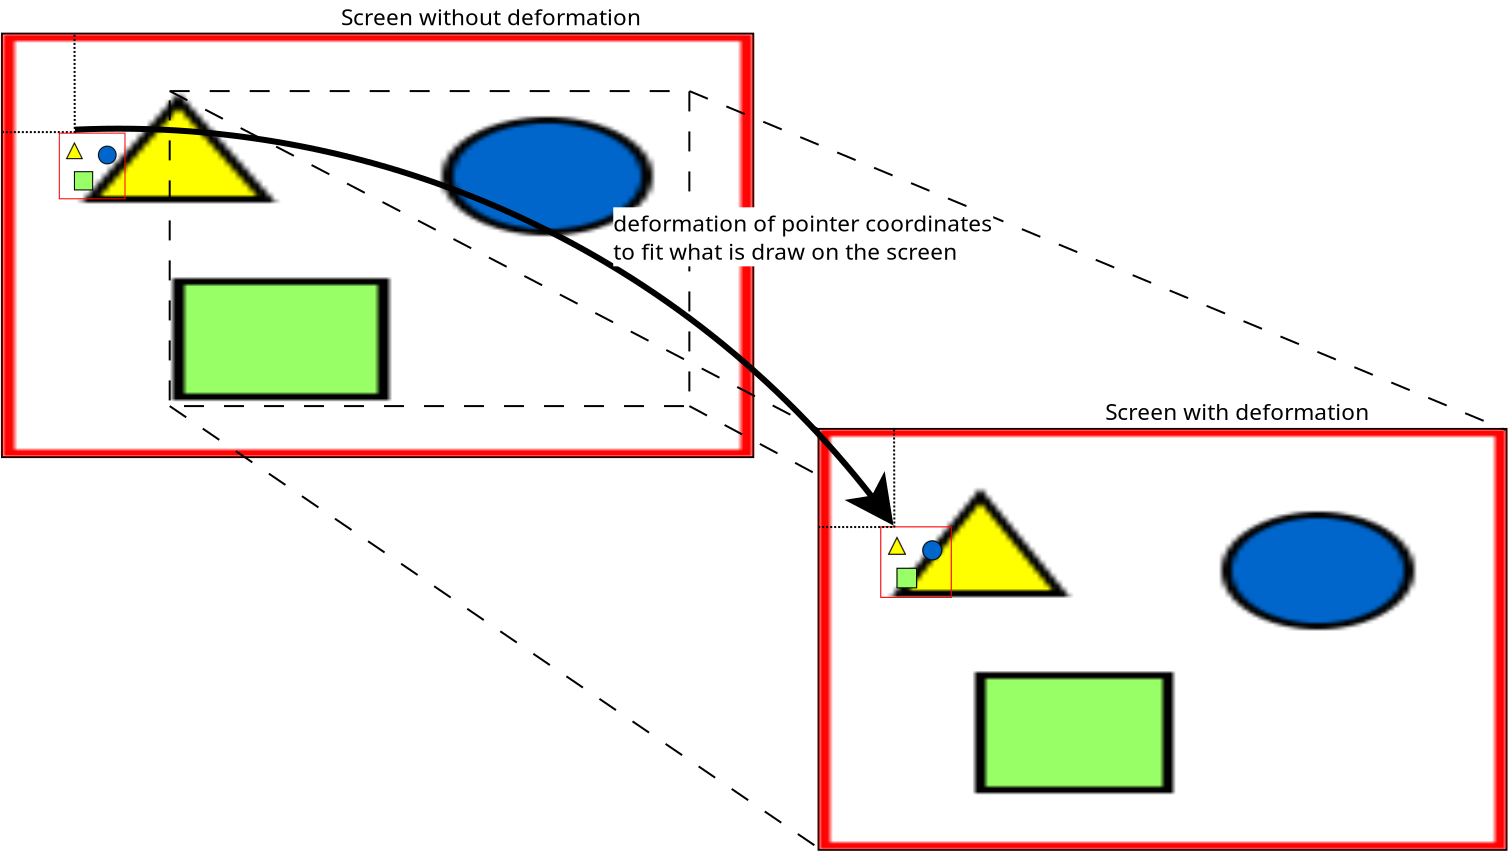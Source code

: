 <?xml version="1.0" encoding="UTF-8"?>
<dia:diagram xmlns:dia="http://www.lysator.liu.se/~alla/dia/">
  <dia:layer name="Background" visible="true" active="true">
    <dia:object type="Standard - Image" version="0" id="O0">
      <dia:attribute name="obj_pos">
        <dia:point val="4.096,44.544"/>
      </dia:attribute>
      <dia:attribute name="obj_bb">
        <dia:rectangle val="4.046,44.495;41.607,65.666"/>
      </dia:attribute>
      <dia:attribute name="elem_corner">
        <dia:point val="4.096,44.544"/>
      </dia:attribute>
      <dia:attribute name="elem_width">
        <dia:real val="37.461"/>
      </dia:attribute>
      <dia:attribute name="elem_height">
        <dia:real val="21.072"/>
      </dia:attribute>
      <dia:attribute name="draw_border">
        <dia:boolean val="true"/>
      </dia:attribute>
      <dia:attribute name="keep_aspect">
        <dia:boolean val="true"/>
      </dia:attribute>
      <dia:attribute name="file">
        <dia:string>#/home/douaille/Pictures/Screenshot.png#</dia:string>
      </dia:attribute>
    </dia:object>
    <dia:object type="Standard - Line" version="0" id="O1">
      <dia:attribute name="obj_pos">
        <dia:point val="7.737,49.417"/>
      </dia:attribute>
      <dia:attribute name="obj_bb">
        <dia:rectangle val="4.032,49.367;7.787,49.467"/>
      </dia:attribute>
      <dia:attribute name="conn_endpoints">
        <dia:point val="7.737,49.417"/>
        <dia:point val="4.082,49.417"/>
      </dia:attribute>
      <dia:attribute name="numcp">
        <dia:int val="1"/>
      </dia:attribute>
      <dia:attribute name="line_style">
        <dia:enum val="4"/>
      </dia:attribute>
    </dia:object>
    <dia:object type="Standard - Line" version="0" id="O2">
      <dia:attribute name="obj_pos">
        <dia:point val="7.683,49.459"/>
      </dia:attribute>
      <dia:attribute name="obj_bb">
        <dia:rectangle val="7.621,44.489;7.734,49.509"/>
      </dia:attribute>
      <dia:attribute name="conn_endpoints">
        <dia:point val="7.683,49.459"/>
        <dia:point val="7.671,44.539"/>
      </dia:attribute>
      <dia:attribute name="numcp">
        <dia:int val="1"/>
      </dia:attribute>
      <dia:attribute name="line_style">
        <dia:enum val="4"/>
      </dia:attribute>
    </dia:object>
    <dia:object type="Standard - Image" version="0" id="O3">
      <dia:attribute name="obj_pos">
        <dia:point val="6.886,49.442"/>
      </dia:attribute>
      <dia:attribute name="obj_bb">
        <dia:rectangle val="6.836,49.392;10.271,52.827"/>
      </dia:attribute>
      <dia:attribute name="elem_corner">
        <dia:point val="6.886,49.442"/>
      </dia:attribute>
      <dia:attribute name="elem_width">
        <dia:real val="3.335"/>
      </dia:attribute>
      <dia:attribute name="elem_height">
        <dia:real val="3.335"/>
      </dia:attribute>
      <dia:attribute name="draw_border">
        <dia:boolean val="false"/>
      </dia:attribute>
      <dia:attribute name="keep_aspect">
        <dia:boolean val="true"/>
      </dia:attribute>
      <dia:attribute name="file">
        <dia:string>#/home/douaille/Pictures/url.png#</dia:string>
      </dia:attribute>
    </dia:object>
    <dia:object type="Standard - Image" version="0" id="O4">
      <dia:attribute name="obj_pos">
        <dia:point val="44.925,64.308"/>
      </dia:attribute>
      <dia:attribute name="obj_bb">
        <dia:rectangle val="44.875,64.258;79.271,85.302"/>
      </dia:attribute>
      <dia:attribute name="elem_corner">
        <dia:point val="44.925,64.308"/>
      </dia:attribute>
      <dia:attribute name="elem_width">
        <dia:real val="34.295"/>
      </dia:attribute>
      <dia:attribute name="elem_height">
        <dia:real val="20.944"/>
      </dia:attribute>
      <dia:attribute name="draw_border">
        <dia:boolean val="true"/>
      </dia:attribute>
      <dia:attribute name="keep_aspect">
        <dia:boolean val="true"/>
      </dia:attribute>
      <dia:attribute name="file">
        <dia:string>#/home/douaille/Pictures/screen2.png#</dia:string>
      </dia:attribute>
    </dia:object>
    <dia:object type="Standard - Box" version="0" id="O5">
      <dia:attribute name="obj_pos">
        <dia:point val="12.431,47.366"/>
      </dia:attribute>
      <dia:attribute name="obj_bb">
        <dia:rectangle val="12.381,47.316;38.465,63.166"/>
      </dia:attribute>
      <dia:attribute name="elem_corner">
        <dia:point val="12.431,47.366"/>
      </dia:attribute>
      <dia:attribute name="elem_width">
        <dia:real val="25.983"/>
      </dia:attribute>
      <dia:attribute name="elem_height">
        <dia:real val="15.75"/>
      </dia:attribute>
      <dia:attribute name="border_width">
        <dia:real val="0.1"/>
      </dia:attribute>
      <dia:attribute name="show_background">
        <dia:boolean val="false"/>
      </dia:attribute>
      <dia:attribute name="line_style">
        <dia:enum val="1"/>
      </dia:attribute>
    </dia:object>
    <dia:object type="Standard - Line" version="0" id="O6">
      <dia:attribute name="obj_pos">
        <dia:point val="12.431,63.116"/>
      </dia:attribute>
      <dia:attribute name="obj_bb">
        <dia:rectangle val="12.362,63.046;44.995,85.322"/>
      </dia:attribute>
      <dia:attribute name="conn_endpoints">
        <dia:point val="12.431,63.116"/>
        <dia:point val="44.925,85.252"/>
      </dia:attribute>
      <dia:attribute name="numcp">
        <dia:int val="1"/>
      </dia:attribute>
      <dia:attribute name="line_style">
        <dia:enum val="1"/>
      </dia:attribute>
      <dia:connections>
        <dia:connection handle="0" to="O5" connection="5"/>
        <dia:connection handle="1" to="O4" connection="5"/>
      </dia:connections>
    </dia:object>
    <dia:object type="Standard - Line" version="0" id="O7">
      <dia:attribute name="obj_pos">
        <dia:point val="12.431,47.366"/>
      </dia:attribute>
      <dia:attribute name="obj_bb">
        <dia:rectangle val="12.364,47.299;44.993,64.376"/>
      </dia:attribute>
      <dia:attribute name="conn_endpoints">
        <dia:point val="12.431,47.366"/>
        <dia:point val="44.925,64.308"/>
      </dia:attribute>
      <dia:attribute name="numcp">
        <dia:int val="1"/>
      </dia:attribute>
      <dia:attribute name="line_style">
        <dia:enum val="1"/>
      </dia:attribute>
      <dia:connections>
        <dia:connection handle="0" to="O5" connection="0"/>
        <dia:connection handle="1" to="O4" connection="0"/>
      </dia:connections>
    </dia:object>
    <dia:object type="Standard - Line" version="0" id="O8">
      <dia:attribute name="obj_pos">
        <dia:point val="38.415,47.366"/>
      </dia:attribute>
      <dia:attribute name="obj_bb">
        <dia:rectangle val="38.349,47.301;79.286,64.373"/>
      </dia:attribute>
      <dia:attribute name="conn_endpoints">
        <dia:point val="38.415,47.366"/>
        <dia:point val="79.221,64.308"/>
      </dia:attribute>
      <dia:attribute name="numcp">
        <dia:int val="1"/>
      </dia:attribute>
      <dia:attribute name="line_style">
        <dia:enum val="1"/>
      </dia:attribute>
      <dia:connections>
        <dia:connection handle="0" to="O5" connection="2"/>
        <dia:connection handle="1" to="O4" connection="2"/>
      </dia:connections>
    </dia:object>
    <dia:object type="Standard - Line" version="0" id="O9">
      <dia:attribute name="obj_pos">
        <dia:point val="38.415,63.116"/>
      </dia:attribute>
      <dia:attribute name="obj_bb">
        <dia:rectangle val="38.347,63.048;44.838,66.595"/>
      </dia:attribute>
      <dia:attribute name="conn_endpoints">
        <dia:point val="38.415,63.116"/>
        <dia:point val="44.771,66.528"/>
      </dia:attribute>
      <dia:attribute name="numcp">
        <dia:int val="1"/>
      </dia:attribute>
      <dia:attribute name="line_style">
        <dia:enum val="1"/>
      </dia:attribute>
      <dia:connections>
        <dia:connection handle="0" to="O5" connection="7"/>
      </dia:connections>
    </dia:object>
    <dia:object type="Standard - Image" version="0" id="O10">
      <dia:attribute name="obj_pos">
        <dia:point val="47.956,69.126"/>
      </dia:attribute>
      <dia:attribute name="obj_bb">
        <dia:rectangle val="47.907,69.076;51.588,72.758"/>
      </dia:attribute>
      <dia:attribute name="elem_corner">
        <dia:point val="47.956,69.126"/>
      </dia:attribute>
      <dia:attribute name="elem_width">
        <dia:real val="3.582"/>
      </dia:attribute>
      <dia:attribute name="elem_height">
        <dia:real val="3.582"/>
      </dia:attribute>
      <dia:attribute name="draw_border">
        <dia:boolean val="false"/>
      </dia:attribute>
      <dia:attribute name="keep_aspect">
        <dia:boolean val="true"/>
      </dia:attribute>
      <dia:attribute name="file">
        <dia:string>#/home/douaille/Pictures/url.png#</dia:string>
      </dia:attribute>
    </dia:object>
    <dia:object type="Standard - Line" version="0" id="O11">
      <dia:attribute name="obj_pos">
        <dia:point val="48.663,69.184"/>
      </dia:attribute>
      <dia:attribute name="obj_bb">
        <dia:rectangle val="48.6,64.214;48.713,69.234"/>
      </dia:attribute>
      <dia:attribute name="conn_endpoints">
        <dia:point val="48.663,69.184"/>
        <dia:point val="48.65,64.264"/>
      </dia:attribute>
      <dia:attribute name="numcp">
        <dia:int val="1"/>
      </dia:attribute>
      <dia:attribute name="line_style">
        <dia:enum val="4"/>
      </dia:attribute>
    </dia:object>
    <dia:object type="Standard - Line" version="0" id="O12">
      <dia:attribute name="obj_pos">
        <dia:point val="48.555,69.164"/>
      </dia:attribute>
      <dia:attribute name="obj_bb">
        <dia:rectangle val="44.85,69.114;48.605,69.214"/>
      </dia:attribute>
      <dia:attribute name="conn_endpoints">
        <dia:point val="48.555,69.164"/>
        <dia:point val="44.9,69.164"/>
      </dia:attribute>
      <dia:attribute name="numcp">
        <dia:int val="1"/>
      </dia:attribute>
      <dia:attribute name="line_style">
        <dia:enum val="4"/>
      </dia:attribute>
    </dia:object>
    <dia:object type="Standard - Arc" version="0" id="O13">
      <dia:attribute name="obj_pos">
        <dia:point val="7.69,49.295"/>
      </dia:attribute>
      <dia:attribute name="obj_bb">
        <dia:rectangle val="7.49,49.095;48.822,69.291"/>
      </dia:attribute>
      <dia:attribute name="conn_endpoints">
        <dia:point val="7.69,49.295"/>
        <dia:point val="48.622,69.091"/>
      </dia:attribute>
      <dia:attribute name="curve_distance">
        <dia:real val="-5.756"/>
      </dia:attribute>
      <dia:attribute name="line_width">
        <dia:real val="0.3"/>
      </dia:attribute>
      <dia:attribute name="end_arrow">
        <dia:enum val="22"/>
      </dia:attribute>
      <dia:attribute name="end_arrow_length">
        <dia:real val="1.8"/>
      </dia:attribute>
      <dia:attribute name="end_arrow_width">
        <dia:real val="1.8"/>
      </dia:attribute>
    </dia:object>
    <dia:object type="Standard - Text" version="1" id="O14">
      <dia:attribute name="obj_pos">
        <dia:point val="20.99,44.069"/>
      </dia:attribute>
      <dia:attribute name="obj_bb">
        <dia:rectangle val="20.99,43.02;36.747,44.337"/>
      </dia:attribute>
      <dia:attribute name="text">
        <dia:composite type="text">
          <dia:attribute name="string">
            <dia:string>#Screen without deformation#</dia:string>
          </dia:attribute>
          <dia:attribute name="font">
            <dia:font family="sans" style="0" name="Helvetica"/>
          </dia:attribute>
          <dia:attribute name="height">
            <dia:real val="1.411"/>
          </dia:attribute>
          <dia:attribute name="pos">
            <dia:point val="20.99,44.069"/>
          </dia:attribute>
          <dia:attribute name="color">
            <dia:color val="#000000"/>
          </dia:attribute>
          <dia:attribute name="alignment">
            <dia:enum val="0"/>
          </dia:attribute>
        </dia:composite>
      </dia:attribute>
      <dia:attribute name="valign">
        <dia:enum val="3"/>
      </dia:attribute>
    </dia:object>
    <dia:object type="Standard - Text" version="1" id="O15">
      <dia:attribute name="obj_pos">
        <dia:point val="59.208,63.809"/>
      </dia:attribute>
      <dia:attribute name="obj_bb">
        <dia:rectangle val="59.208,62.759;73.115,64.077"/>
      </dia:attribute>
      <dia:attribute name="text">
        <dia:composite type="text">
          <dia:attribute name="string">
            <dia:string>#Screen with deformation#</dia:string>
          </dia:attribute>
          <dia:attribute name="font">
            <dia:font family="sans" style="0" name="Helvetica"/>
          </dia:attribute>
          <dia:attribute name="height">
            <dia:real val="1.411"/>
          </dia:attribute>
          <dia:attribute name="pos">
            <dia:point val="59.208,63.809"/>
          </dia:attribute>
          <dia:attribute name="color">
            <dia:color val="#000000"/>
          </dia:attribute>
          <dia:attribute name="alignment">
            <dia:enum val="0"/>
          </dia:attribute>
        </dia:composite>
      </dia:attribute>
      <dia:attribute name="valign">
        <dia:enum val="3"/>
      </dia:attribute>
    </dia:object>
    <dia:object type="Standard - Text" version="1" id="O16">
      <dia:attribute name="obj_pos">
        <dia:point val="34.608,54.385"/>
      </dia:attribute>
      <dia:attribute name="obj_bb">
        <dia:rectangle val="34.608,53.335;54.703,56.063"/>
      </dia:attribute>
      <dia:attribute name="text">
        <dia:composite type="text">
          <dia:attribute name="string">
            <dia:string>#deformation of pointer coordinates 
to fit what is draw on the screen#</dia:string>
          </dia:attribute>
          <dia:attribute name="font">
            <dia:font family="sans" style="0" name="Helvetica"/>
          </dia:attribute>
          <dia:attribute name="height">
            <dia:real val="1.411"/>
          </dia:attribute>
          <dia:attribute name="pos">
            <dia:point val="34.608,54.385"/>
          </dia:attribute>
          <dia:attribute name="color">
            <dia:color val="#000000"/>
          </dia:attribute>
          <dia:attribute name="alignment">
            <dia:enum val="0"/>
          </dia:attribute>
        </dia:composite>
      </dia:attribute>
      <dia:attribute name="valign">
        <dia:enum val="3"/>
      </dia:attribute>
      <dia:attribute name="fill_color">
        <dia:color val="#ffffff"/>
      </dia:attribute>
      <dia:attribute name="show_background">
        <dia:boolean val="true"/>
      </dia:attribute>
    </dia:object>
  </dia:layer>
</dia:diagram>
